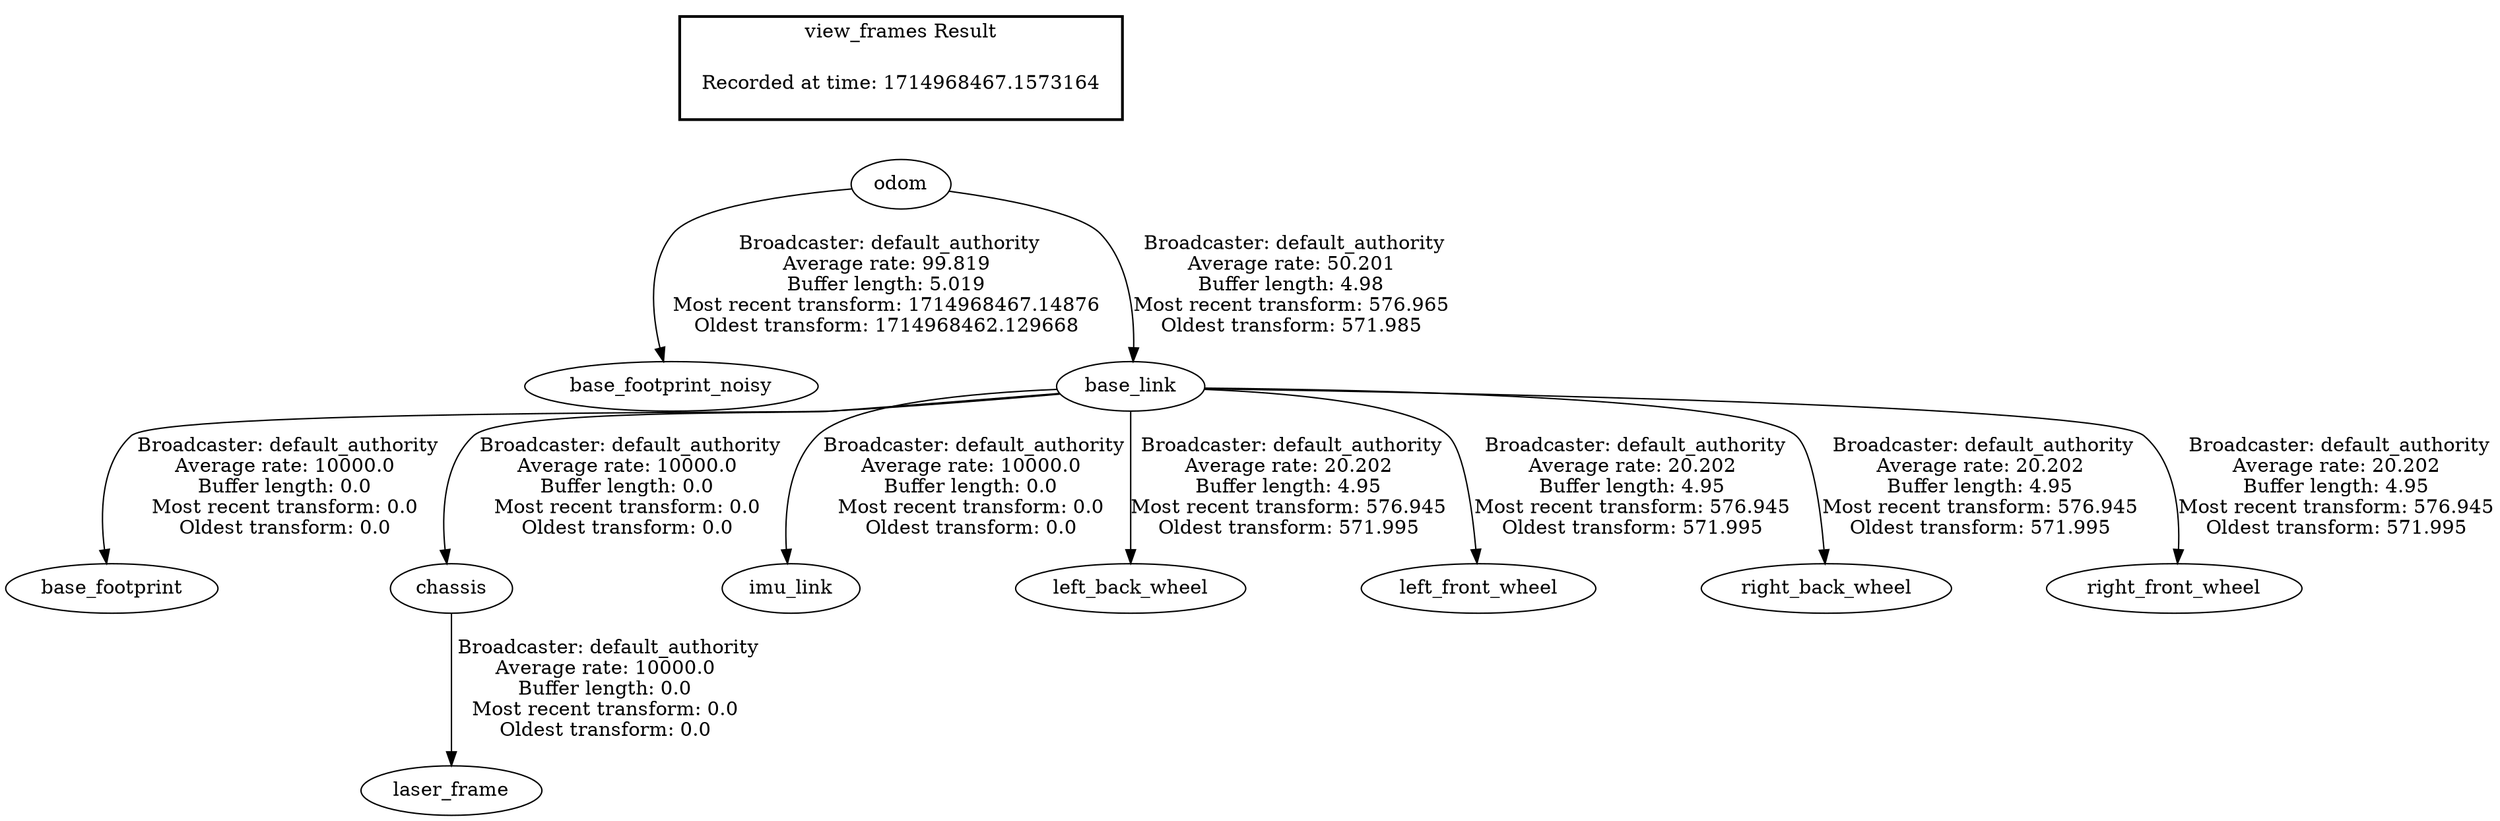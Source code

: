 digraph G {
"odom" -> "base_footprint_noisy"[label=" Broadcaster: default_authority\nAverage rate: 99.819\nBuffer length: 5.019\nMost recent transform: 1714968467.14876\nOldest transform: 1714968462.129668\n"];
"base_link" -> "base_footprint"[label=" Broadcaster: default_authority\nAverage rate: 10000.0\nBuffer length: 0.0\nMost recent transform: 0.0\nOldest transform: 0.0\n"];
"odom" -> "base_link"[label=" Broadcaster: default_authority\nAverage rate: 50.201\nBuffer length: 4.98\nMost recent transform: 576.965\nOldest transform: 571.985\n"];
"base_link" -> "chassis"[label=" Broadcaster: default_authority\nAverage rate: 10000.0\nBuffer length: 0.0\nMost recent transform: 0.0\nOldest transform: 0.0\n"];
"base_link" -> "imu_link"[label=" Broadcaster: default_authority\nAverage rate: 10000.0\nBuffer length: 0.0\nMost recent transform: 0.0\nOldest transform: 0.0\n"];
"chassis" -> "laser_frame"[label=" Broadcaster: default_authority\nAverage rate: 10000.0\nBuffer length: 0.0\nMost recent transform: 0.0\nOldest transform: 0.0\n"];
"base_link" -> "left_back_wheel"[label=" Broadcaster: default_authority\nAverage rate: 20.202\nBuffer length: 4.95\nMost recent transform: 576.945\nOldest transform: 571.995\n"];
"base_link" -> "left_front_wheel"[label=" Broadcaster: default_authority\nAverage rate: 20.202\nBuffer length: 4.95\nMost recent transform: 576.945\nOldest transform: 571.995\n"];
"base_link" -> "right_back_wheel"[label=" Broadcaster: default_authority\nAverage rate: 20.202\nBuffer length: 4.95\nMost recent transform: 576.945\nOldest transform: 571.995\n"];
"base_link" -> "right_front_wheel"[label=" Broadcaster: default_authority\nAverage rate: 20.202\nBuffer length: 4.95\nMost recent transform: 576.945\nOldest transform: 571.995\n"];
edge [style=invis];
 subgraph cluster_legend { style=bold; color=black; label ="view_frames Result";
"Recorded at time: 1714968467.1573164"[ shape=plaintext ] ;
}->"odom";
}